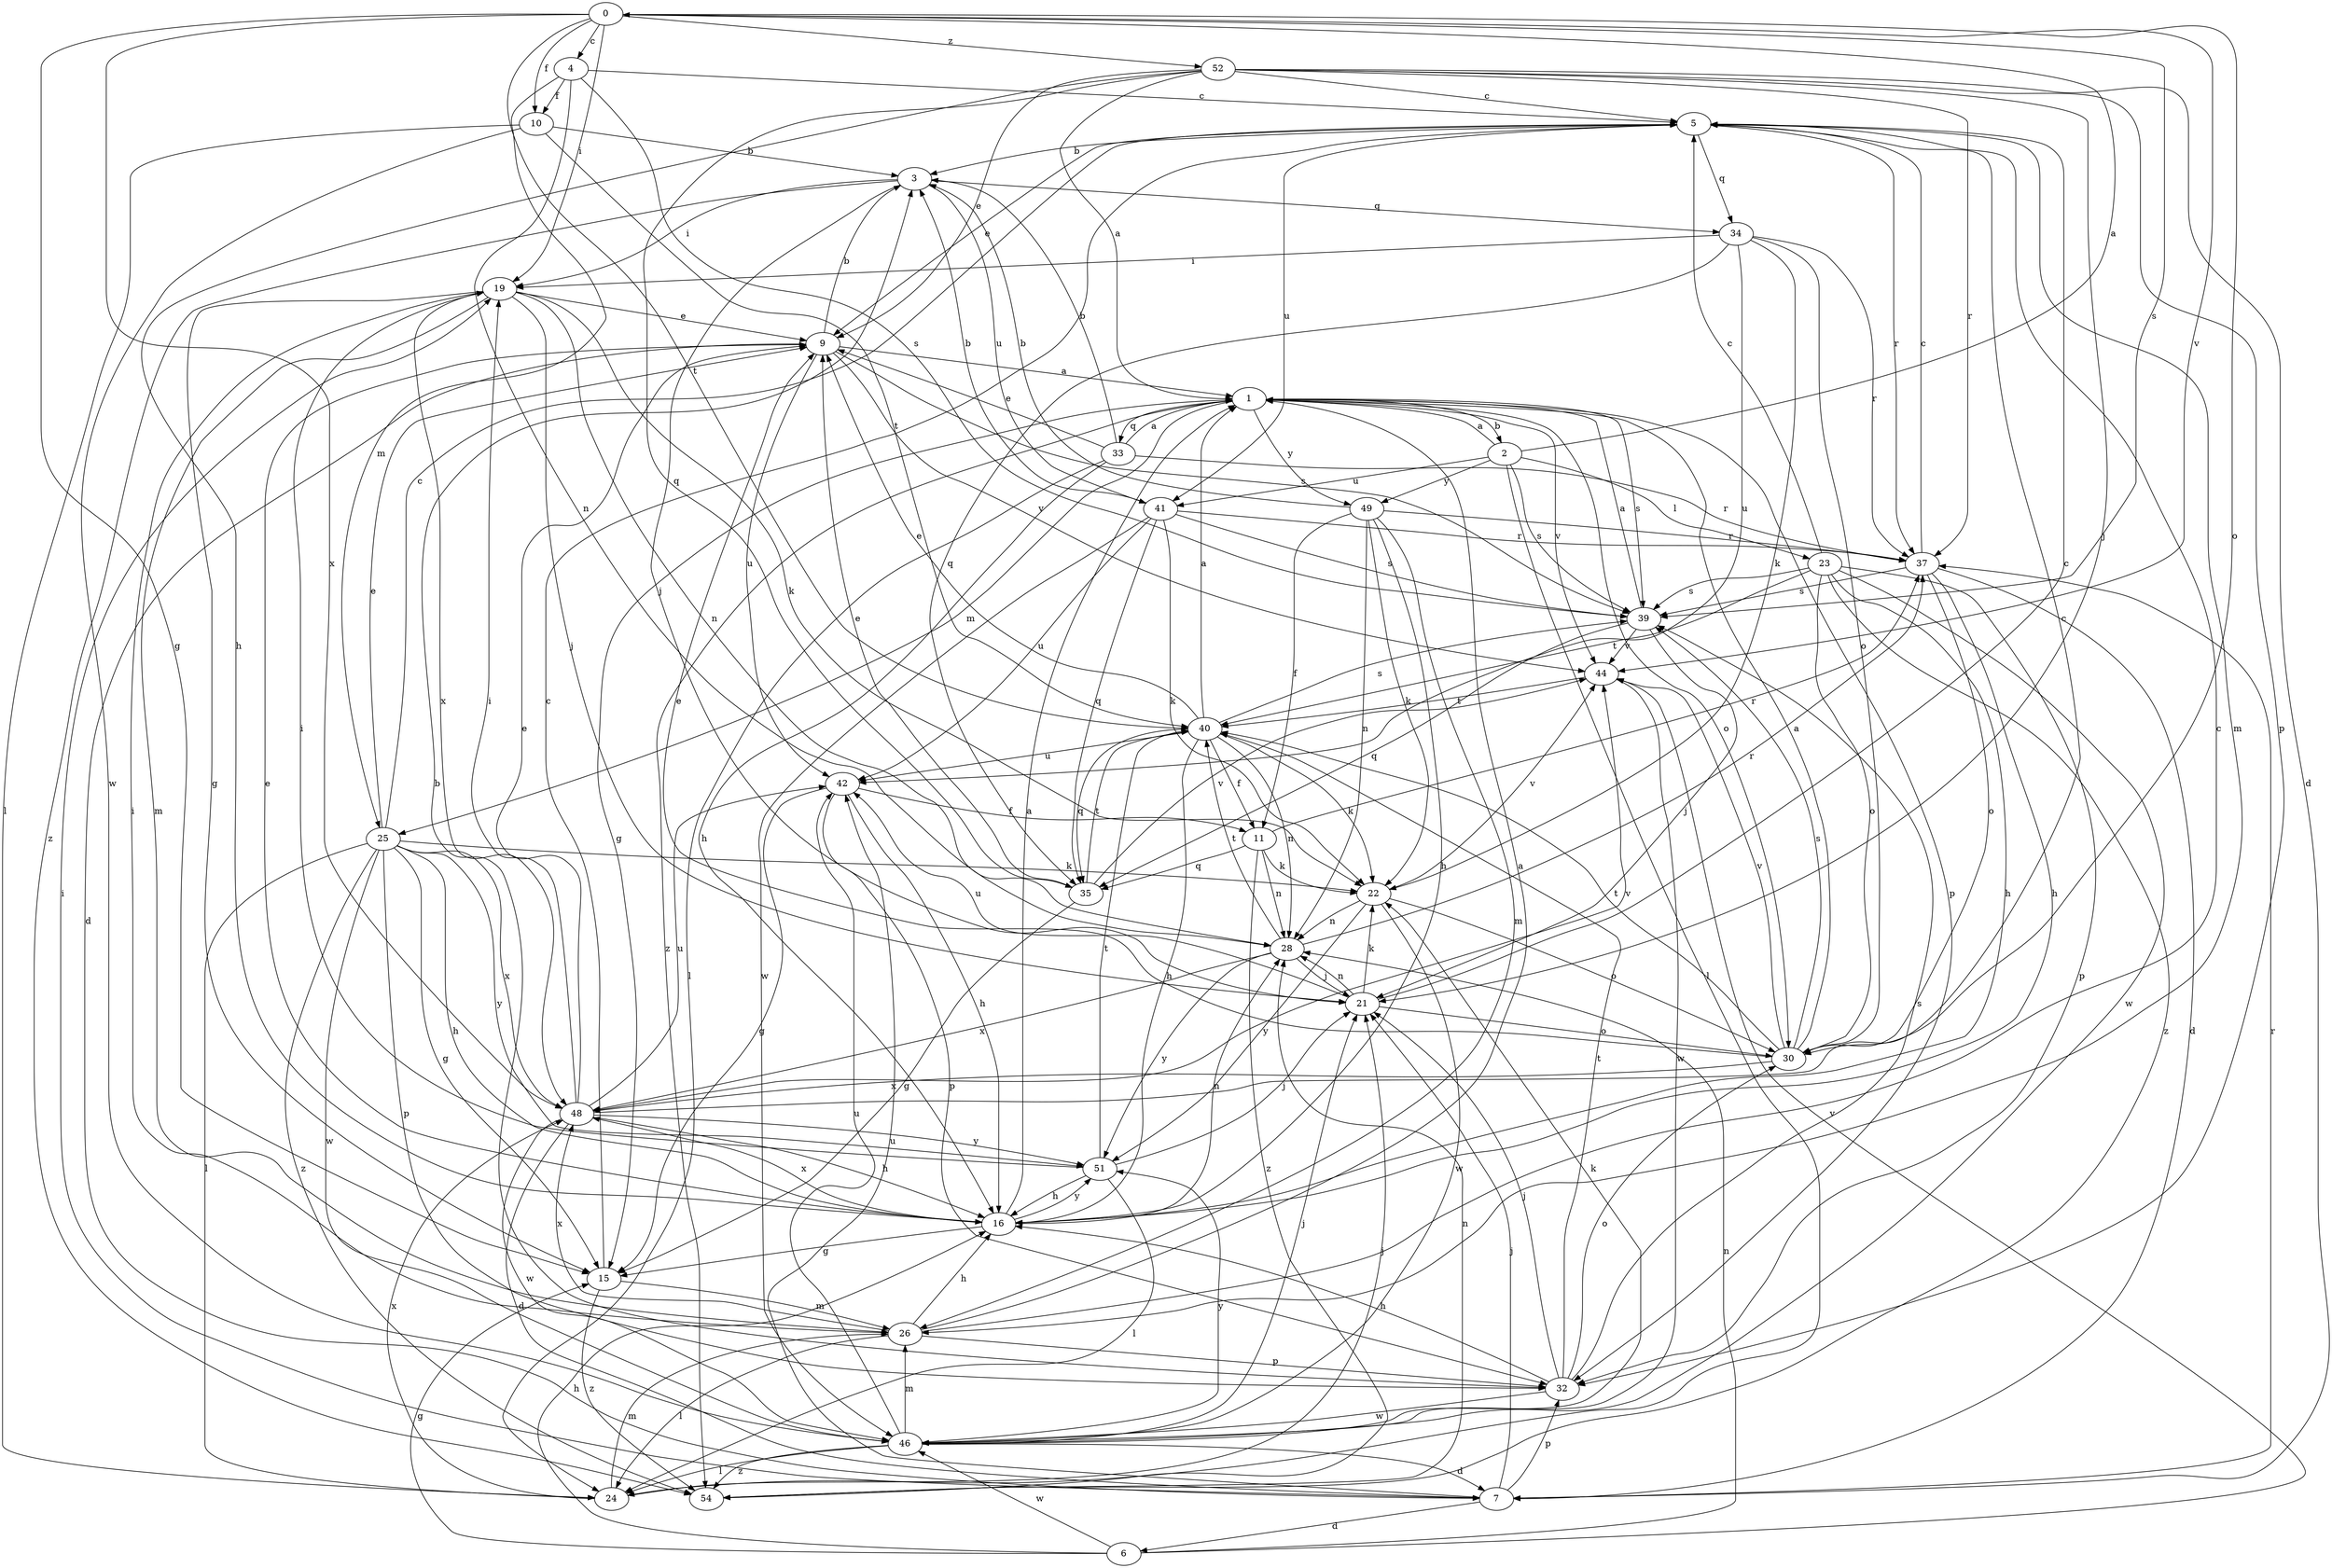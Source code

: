 strict digraph  {
0;
1;
2;
3;
4;
5;
6;
7;
9;
10;
11;
15;
16;
19;
21;
22;
23;
24;
25;
26;
28;
30;
32;
33;
34;
35;
37;
39;
40;
41;
42;
44;
46;
48;
49;
51;
52;
54;
0 -> 4  [label=c];
0 -> 10  [label=f];
0 -> 15  [label=g];
0 -> 19  [label=i];
0 -> 30  [label=o];
0 -> 39  [label=s];
0 -> 40  [label=t];
0 -> 44  [label=v];
0 -> 48  [label=x];
0 -> 52  [label=z];
1 -> 2  [label=b];
1 -> 15  [label=g];
1 -> 25  [label=m];
1 -> 30  [label=o];
1 -> 32  [label=p];
1 -> 33  [label=q];
1 -> 39  [label=s];
1 -> 44  [label=v];
1 -> 49  [label=y];
1 -> 54  [label=z];
2 -> 0  [label=a];
2 -> 1  [label=a];
2 -> 23  [label=l];
2 -> 24  [label=l];
2 -> 39  [label=s];
2 -> 41  [label=u];
2 -> 49  [label=y];
3 -> 19  [label=i];
3 -> 21  [label=j];
3 -> 34  [label=q];
3 -> 41  [label=u];
3 -> 54  [label=z];
4 -> 5  [label=c];
4 -> 10  [label=f];
4 -> 25  [label=m];
4 -> 28  [label=n];
4 -> 39  [label=s];
5 -> 3  [label=b];
5 -> 9  [label=e];
5 -> 26  [label=m];
5 -> 34  [label=q];
5 -> 37  [label=r];
5 -> 41  [label=u];
6 -> 15  [label=g];
6 -> 16  [label=h];
6 -> 28  [label=n];
6 -> 44  [label=v];
6 -> 46  [label=w];
7 -> 6  [label=d];
7 -> 19  [label=i];
7 -> 21  [label=j];
7 -> 32  [label=p];
7 -> 37  [label=r];
7 -> 42  [label=u];
9 -> 1  [label=a];
9 -> 3  [label=b];
9 -> 7  [label=d];
9 -> 39  [label=s];
9 -> 42  [label=u];
9 -> 44  [label=v];
10 -> 3  [label=b];
10 -> 24  [label=l];
10 -> 40  [label=t];
10 -> 46  [label=w];
11 -> 22  [label=k];
11 -> 28  [label=n];
11 -> 35  [label=q];
11 -> 37  [label=r];
11 -> 54  [label=z];
15 -> 5  [label=c];
15 -> 26  [label=m];
15 -> 54  [label=z];
16 -> 1  [label=a];
16 -> 9  [label=e];
16 -> 15  [label=g];
16 -> 28  [label=n];
16 -> 48  [label=x];
16 -> 51  [label=y];
19 -> 9  [label=e];
19 -> 15  [label=g];
19 -> 21  [label=j];
19 -> 22  [label=k];
19 -> 26  [label=m];
19 -> 28  [label=n];
19 -> 48  [label=x];
21 -> 5  [label=c];
21 -> 22  [label=k];
21 -> 28  [label=n];
21 -> 30  [label=o];
21 -> 42  [label=u];
22 -> 28  [label=n];
22 -> 30  [label=o];
22 -> 44  [label=v];
22 -> 46  [label=w];
22 -> 51  [label=y];
23 -> 5  [label=c];
23 -> 16  [label=h];
23 -> 30  [label=o];
23 -> 32  [label=p];
23 -> 39  [label=s];
23 -> 40  [label=t];
23 -> 46  [label=w];
23 -> 54  [label=z];
24 -> 21  [label=j];
24 -> 26  [label=m];
24 -> 48  [label=x];
25 -> 5  [label=c];
25 -> 9  [label=e];
25 -> 15  [label=g];
25 -> 16  [label=h];
25 -> 22  [label=k];
25 -> 24  [label=l];
25 -> 32  [label=p];
25 -> 46  [label=w];
25 -> 48  [label=x];
25 -> 51  [label=y];
25 -> 54  [label=z];
26 -> 1  [label=a];
26 -> 5  [label=c];
26 -> 16  [label=h];
26 -> 19  [label=i];
26 -> 24  [label=l];
26 -> 32  [label=p];
26 -> 48  [label=x];
28 -> 21  [label=j];
28 -> 37  [label=r];
28 -> 40  [label=t];
28 -> 48  [label=x];
28 -> 51  [label=y];
30 -> 1  [label=a];
30 -> 9  [label=e];
30 -> 39  [label=s];
30 -> 40  [label=t];
30 -> 44  [label=v];
30 -> 48  [label=x];
32 -> 3  [label=b];
32 -> 16  [label=h];
32 -> 21  [label=j];
32 -> 30  [label=o];
32 -> 39  [label=s];
32 -> 40  [label=t];
32 -> 46  [label=w];
33 -> 1  [label=a];
33 -> 3  [label=b];
33 -> 9  [label=e];
33 -> 16  [label=h];
33 -> 24  [label=l];
33 -> 37  [label=r];
34 -> 19  [label=i];
34 -> 22  [label=k];
34 -> 30  [label=o];
34 -> 35  [label=q];
34 -> 37  [label=r];
34 -> 42  [label=u];
35 -> 9  [label=e];
35 -> 15  [label=g];
35 -> 40  [label=t];
35 -> 44  [label=v];
37 -> 5  [label=c];
37 -> 7  [label=d];
37 -> 16  [label=h];
37 -> 30  [label=o];
37 -> 39  [label=s];
39 -> 1  [label=a];
39 -> 21  [label=j];
39 -> 35  [label=q];
39 -> 44  [label=v];
40 -> 1  [label=a];
40 -> 9  [label=e];
40 -> 11  [label=f];
40 -> 16  [label=h];
40 -> 22  [label=k];
40 -> 28  [label=n];
40 -> 35  [label=q];
40 -> 39  [label=s];
40 -> 42  [label=u];
41 -> 3  [label=b];
41 -> 22  [label=k];
41 -> 35  [label=q];
41 -> 37  [label=r];
41 -> 39  [label=s];
41 -> 42  [label=u];
41 -> 46  [label=w];
42 -> 11  [label=f];
42 -> 15  [label=g];
42 -> 16  [label=h];
42 -> 32  [label=p];
44 -> 40  [label=t];
44 -> 46  [label=w];
46 -> 7  [label=d];
46 -> 21  [label=j];
46 -> 22  [label=k];
46 -> 24  [label=l];
46 -> 26  [label=m];
46 -> 42  [label=u];
46 -> 51  [label=y];
46 -> 54  [label=z];
48 -> 5  [label=c];
48 -> 7  [label=d];
48 -> 9  [label=e];
48 -> 16  [label=h];
48 -> 19  [label=i];
48 -> 42  [label=u];
48 -> 44  [label=v];
48 -> 46  [label=w];
48 -> 51  [label=y];
49 -> 3  [label=b];
49 -> 11  [label=f];
49 -> 16  [label=h];
49 -> 22  [label=k];
49 -> 26  [label=m];
49 -> 28  [label=n];
49 -> 37  [label=r];
51 -> 16  [label=h];
51 -> 19  [label=i];
51 -> 21  [label=j];
51 -> 24  [label=l];
51 -> 40  [label=t];
52 -> 1  [label=a];
52 -> 5  [label=c];
52 -> 7  [label=d];
52 -> 9  [label=e];
52 -> 16  [label=h];
52 -> 21  [label=j];
52 -> 32  [label=p];
52 -> 35  [label=q];
52 -> 37  [label=r];
54 -> 28  [label=n];
}
